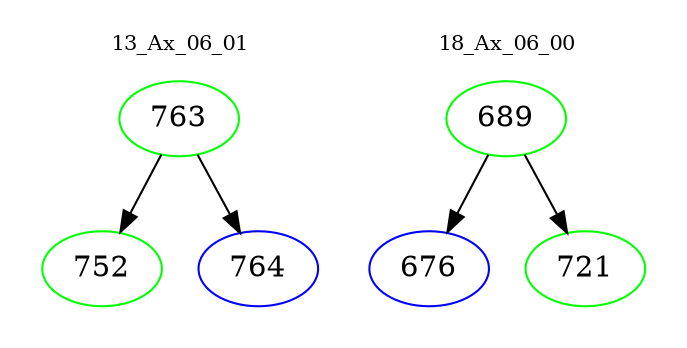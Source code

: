 digraph{
subgraph cluster_0 {
color = white
label = "13_Ax_06_01";
fontsize=10;
T0_763 [label="763", color="green"]
T0_763 -> T0_752 [color="black"]
T0_752 [label="752", color="green"]
T0_763 -> T0_764 [color="black"]
T0_764 [label="764", color="blue"]
}
subgraph cluster_1 {
color = white
label = "18_Ax_06_00";
fontsize=10;
T1_689 [label="689", color="green"]
T1_689 -> T1_676 [color="black"]
T1_676 [label="676", color="blue"]
T1_689 -> T1_721 [color="black"]
T1_721 [label="721", color="green"]
}
}
